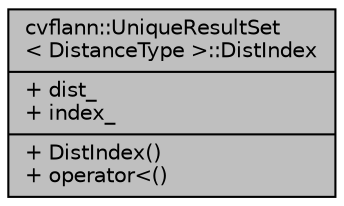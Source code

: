 digraph "cvflann::UniqueResultSet&lt; DistanceType &gt;::DistIndex"
{
 // LATEX_PDF_SIZE
  edge [fontname="Helvetica",fontsize="10",labelfontname="Helvetica",labelfontsize="10"];
  node [fontname="Helvetica",fontsize="10",shape=record];
  Node1 [label="{cvflann::UniqueResultSet\l\< DistanceType \>::DistIndex\n|+ dist_\l+ index_\l|+ DistIndex()\l+ operator\<()\l}",height=0.2,width=0.4,color="black", fillcolor="grey75", style="filled", fontcolor="black",tooltip=" "];
}
